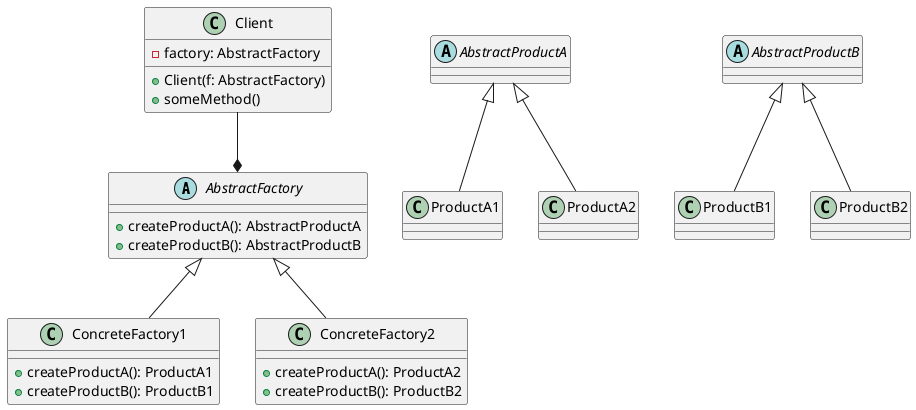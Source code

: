 @startuml
    abstract class AbstractFactory {
        +createProductA(): AbstractProductA
        +createProductB(): AbstractProductB
    }

    class ConcreteFactory1 extends AbstractFactory {
        +createProductA(): ProductA1
        +createProductB(): ProductB1
    }

    class ConcreteFactory2 extends AbstractFactory {
        +createProductA(): ProductA2
        +createProductB(): ProductB2
    }

    abstract class AbstractProductA {

    }

    abstract class AbstractProductB {

    }

    class ProductA1 extends AbstractProductA {

    }

    class ProductB1 extends AbstractProductB {

    }

    class ProductA2 extends AbstractProductA {

    }

    class ProductB2 extends AbstractProductB {

    }

    class Client {
        -factory: AbstractFactory
        +Client(f: AbstractFactory)
        +someMethod()
    }

    Client --* AbstractFactory


@enduml























